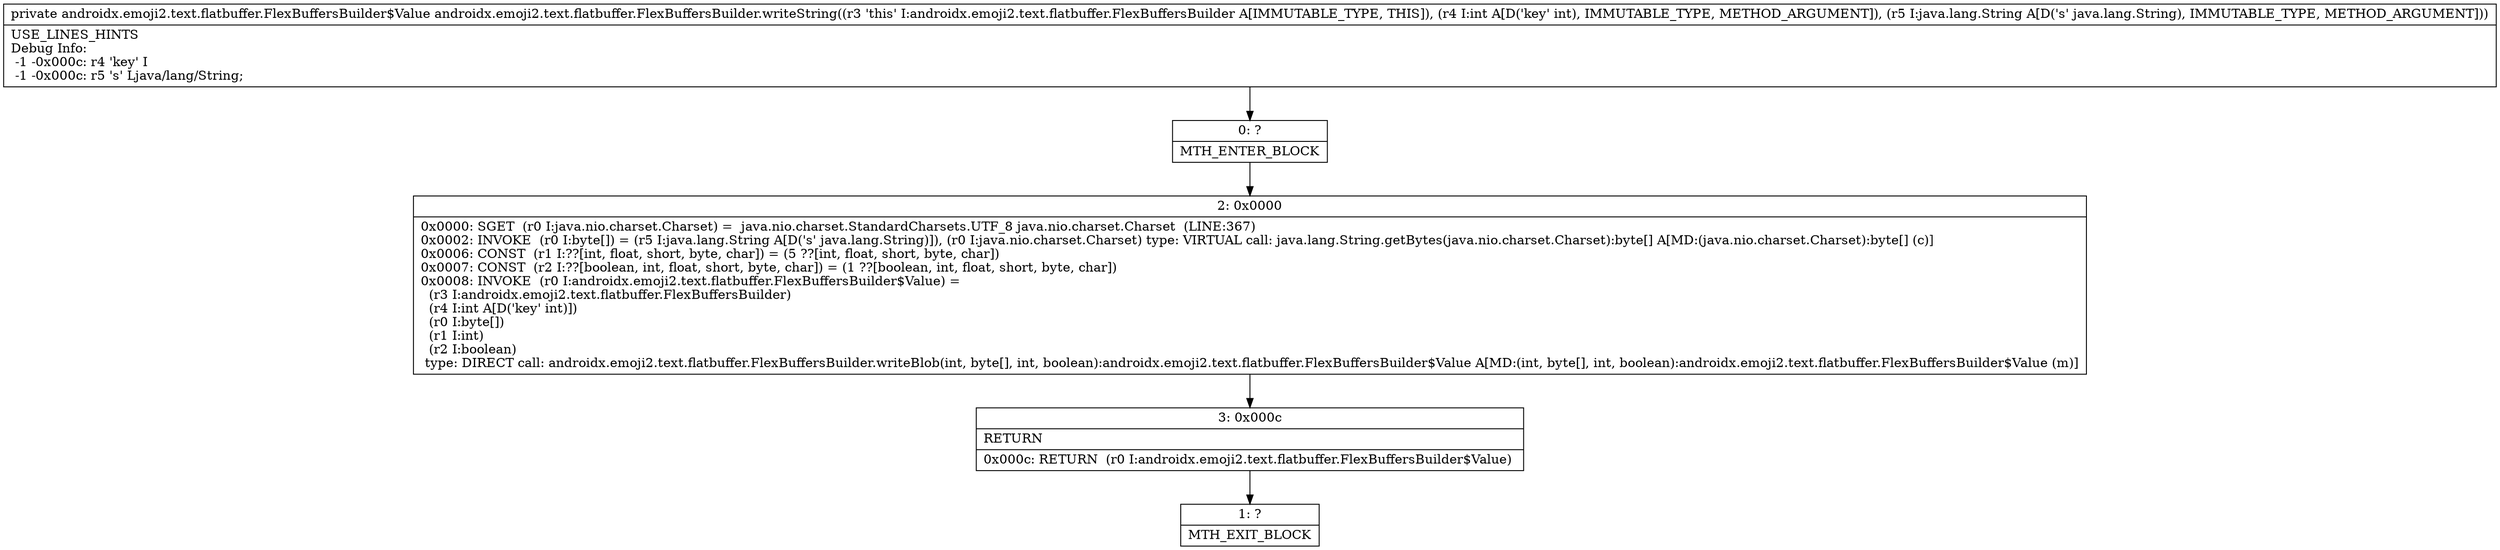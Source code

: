 digraph "CFG forandroidx.emoji2.text.flatbuffer.FlexBuffersBuilder.writeString(ILjava\/lang\/String;)Landroidx\/emoji2\/text\/flatbuffer\/FlexBuffersBuilder$Value;" {
Node_0 [shape=record,label="{0\:\ ?|MTH_ENTER_BLOCK\l}"];
Node_2 [shape=record,label="{2\:\ 0x0000|0x0000: SGET  (r0 I:java.nio.charset.Charset) =  java.nio.charset.StandardCharsets.UTF_8 java.nio.charset.Charset  (LINE:367)\l0x0002: INVOKE  (r0 I:byte[]) = (r5 I:java.lang.String A[D('s' java.lang.String)]), (r0 I:java.nio.charset.Charset) type: VIRTUAL call: java.lang.String.getBytes(java.nio.charset.Charset):byte[] A[MD:(java.nio.charset.Charset):byte[] (c)]\l0x0006: CONST  (r1 I:??[int, float, short, byte, char]) = (5 ??[int, float, short, byte, char]) \l0x0007: CONST  (r2 I:??[boolean, int, float, short, byte, char]) = (1 ??[boolean, int, float, short, byte, char]) \l0x0008: INVOKE  (r0 I:androidx.emoji2.text.flatbuffer.FlexBuffersBuilder$Value) = \l  (r3 I:androidx.emoji2.text.flatbuffer.FlexBuffersBuilder)\l  (r4 I:int A[D('key' int)])\l  (r0 I:byte[])\l  (r1 I:int)\l  (r2 I:boolean)\l type: DIRECT call: androidx.emoji2.text.flatbuffer.FlexBuffersBuilder.writeBlob(int, byte[], int, boolean):androidx.emoji2.text.flatbuffer.FlexBuffersBuilder$Value A[MD:(int, byte[], int, boolean):androidx.emoji2.text.flatbuffer.FlexBuffersBuilder$Value (m)]\l}"];
Node_3 [shape=record,label="{3\:\ 0x000c|RETURN\l|0x000c: RETURN  (r0 I:androidx.emoji2.text.flatbuffer.FlexBuffersBuilder$Value) \l}"];
Node_1 [shape=record,label="{1\:\ ?|MTH_EXIT_BLOCK\l}"];
MethodNode[shape=record,label="{private androidx.emoji2.text.flatbuffer.FlexBuffersBuilder$Value androidx.emoji2.text.flatbuffer.FlexBuffersBuilder.writeString((r3 'this' I:androidx.emoji2.text.flatbuffer.FlexBuffersBuilder A[IMMUTABLE_TYPE, THIS]), (r4 I:int A[D('key' int), IMMUTABLE_TYPE, METHOD_ARGUMENT]), (r5 I:java.lang.String A[D('s' java.lang.String), IMMUTABLE_TYPE, METHOD_ARGUMENT]))  | USE_LINES_HINTS\lDebug Info:\l  \-1 \-0x000c: r4 'key' I\l  \-1 \-0x000c: r5 's' Ljava\/lang\/String;\l}"];
MethodNode -> Node_0;Node_0 -> Node_2;
Node_2 -> Node_3;
Node_3 -> Node_1;
}

